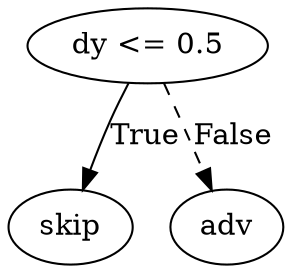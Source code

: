 digraph {
0 [label="dy <= 0.5"];
1 [label="skip"];
0 -> 1 [label="True"];
2 [label="adv"];
0 -> 2 [style="dashed", label="False"];

}